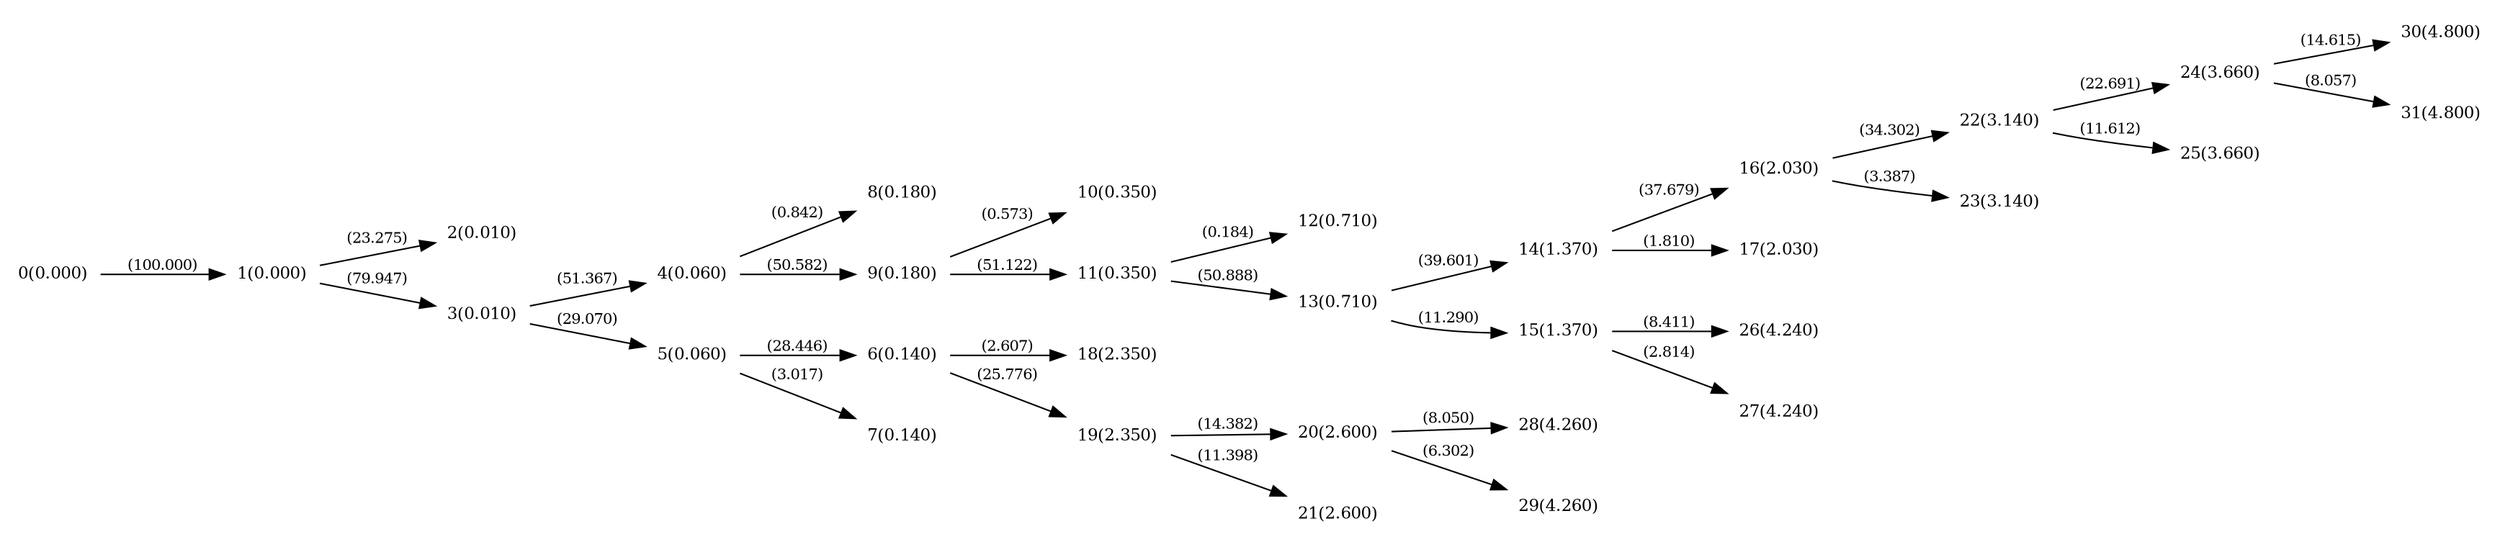 digraph "graph" {

rankdir="LR";
node [shape=plaintext, fontsize=11];
edge [fontsize=10];

0 [label="0(0.000)"];
1 [label="1(0.000)"];
2 [label="2(0.010)"];
3 [label="3(0.010)"];
4 [label="4(0.060)"];
5 [label="5(0.060)"];
6 [label="6(0.140)"];
7 [label="7(0.140)"];
8 [label="8(0.180)"];
9 [label="9(0.180)"];
10 [label="10(0.350)"];
11 [label="11(0.350)"];
12 [label="12(0.710)"];
13 [label="13(0.710)"];
14 [label="14(1.370)"];
15 [label="15(1.370)"];
16 [label="16(2.030)"];
17 [label="17(2.030)"];
18 [label="18(2.350)"];
19 [label="19(2.350)"];
20 [label="20(2.600)"];
21 [label="21(2.600)"];
22 [label="22(3.140)"];
23 [label="23(3.140)"];
24 [label="24(3.660)"];
25 [label="25(3.660)"];
26 [label="26(4.240)"];
27 [label="27(4.240)"];
28 [label="28(4.260)"];
29 [label="29(4.260)"];
30 [label="30(4.800)"];
31 [label="31(4.800)"];

0->1 [label="(100.000)"];
1->2 [label="(23.275)"];
1->3 [label="(79.947)"];
3->4 [label="(51.367)"];
3->5 [label="(29.070)"];
5->6 [label="(28.446)"];
5->7 [label="(3.017)"];
4->8 [label="(0.842)"];
4->9 [label="(50.582)"];
9->10 [label="(0.573)"];
9->11 [label="(51.122)"];
11->12 [label="(0.184)"];
11->13 [label="(50.888)"];
13->14 [label="(39.601)"];
13->15 [label="(11.290)"];
14->16 [label="(37.679)"];
14->17 [label="(1.810)"];
6->18 [label="(2.607)"];
6->19 [label="(25.776)"];
19->20 [label="(14.382)"];
19->21 [label="(11.398)"];
16->22 [label="(34.302)"];
16->23 [label="(3.387)"];
22->24 [label="(22.691)"];
22->25 [label="(11.612)"];
15->26 [label="(8.411)"];
15->27 [label="(2.814)"];
20->28 [label="(8.050)"];
20->29 [label="(6.302)"];
24->30 [label="(14.615)"];
24->31 [label="(8.057)"];

}
